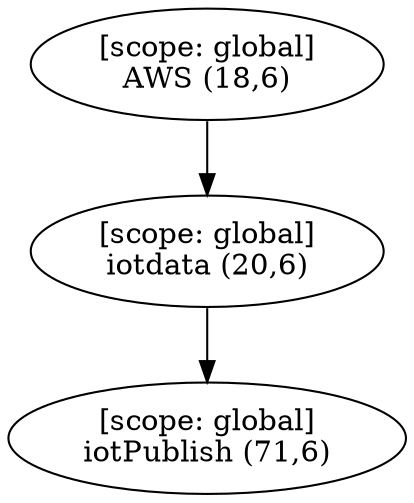 digraph G {
  graph [ rankdir =TB ];
subgraph global {
  graph [ label = "Scope [global]" ];
  "[scope: global]
AWS (18,6)";
  "[scope: global]
iotdata (20,6)";
  "[scope: global]
iotPublish (71,6)";
}

  "[scope: global]
AWS (18,6)" -> "[scope: global]
iotdata (20,6)";
  "[scope: global]
iotdata (20,6)" -> "[scope: global]
iotPublish (71,6)";
}
